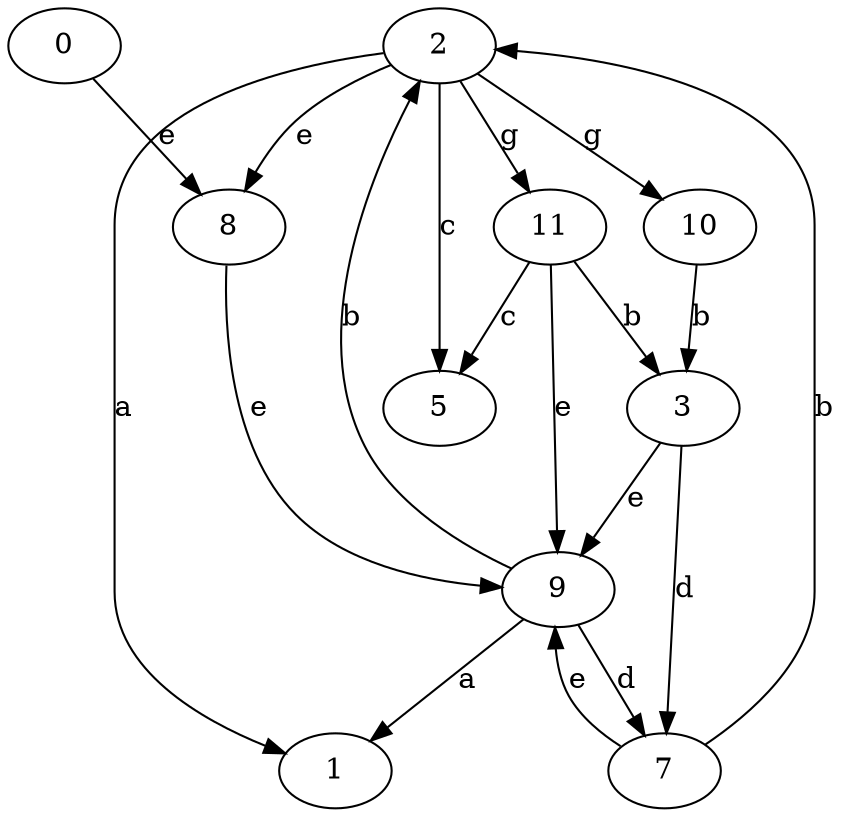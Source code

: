 strict digraph  {
1;
2;
3;
0;
5;
7;
8;
9;
10;
11;
2 -> 1  [label=a];
2 -> 5  [label=c];
2 -> 8  [label=e];
2 -> 10  [label=g];
2 -> 11  [label=g];
3 -> 7  [label=d];
3 -> 9  [label=e];
0 -> 8  [label=e];
7 -> 2  [label=b];
7 -> 9  [label=e];
8 -> 9  [label=e];
9 -> 1  [label=a];
9 -> 2  [label=b];
9 -> 7  [label=d];
10 -> 3  [label=b];
11 -> 3  [label=b];
11 -> 5  [label=c];
11 -> 9  [label=e];
}
